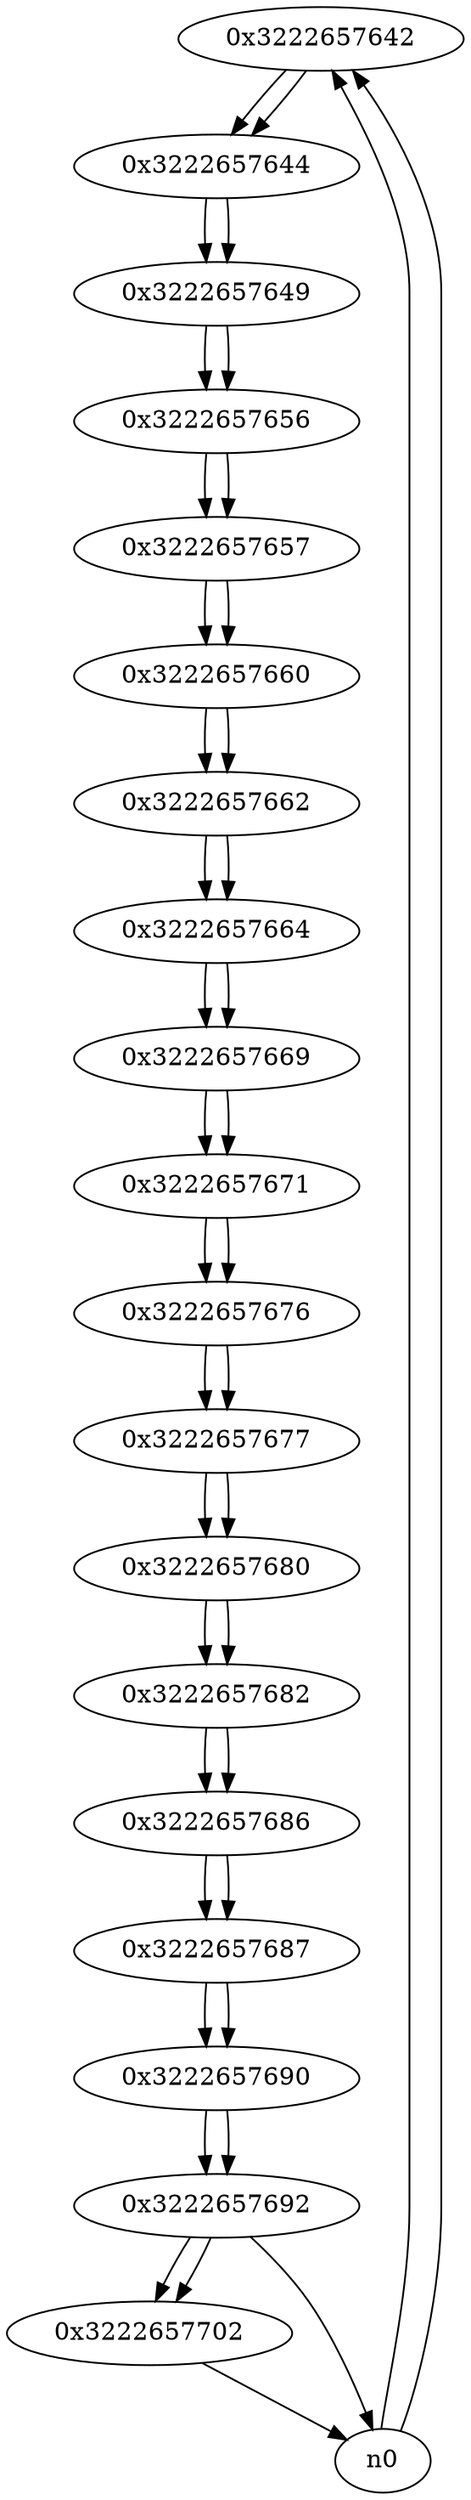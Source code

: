 digraph G{
/* nodes */
  n1 [label="0x3222657642"]
  n2 [label="0x3222657644"]
  n3 [label="0x3222657649"]
  n4 [label="0x3222657656"]
  n5 [label="0x3222657657"]
  n6 [label="0x3222657660"]
  n7 [label="0x3222657662"]
  n8 [label="0x3222657664"]
  n9 [label="0x3222657669"]
  n10 [label="0x3222657671"]
  n11 [label="0x3222657676"]
  n12 [label="0x3222657677"]
  n13 [label="0x3222657680"]
  n14 [label="0x3222657682"]
  n15 [label="0x3222657686"]
  n16 [label="0x3222657687"]
  n17 [label="0x3222657690"]
  n18 [label="0x3222657692"]
  n19 [label="0x3222657702"]
/* edges */
n1 -> n2;
n0 -> n1;
n0 -> n1;
n2 -> n3;
n1 -> n2;
n3 -> n4;
n2 -> n3;
n4 -> n5;
n3 -> n4;
n5 -> n6;
n4 -> n5;
n6 -> n7;
n5 -> n6;
n7 -> n8;
n6 -> n7;
n8 -> n9;
n7 -> n8;
n9 -> n10;
n8 -> n9;
n10 -> n11;
n9 -> n10;
n11 -> n12;
n10 -> n11;
n12 -> n13;
n11 -> n12;
n13 -> n14;
n12 -> n13;
n14 -> n15;
n13 -> n14;
n15 -> n16;
n14 -> n15;
n16 -> n17;
n15 -> n16;
n17 -> n18;
n16 -> n17;
n18 -> n19;
n18 -> n0;
n17 -> n18;
n19 -> n0;
n18 -> n19;
}
